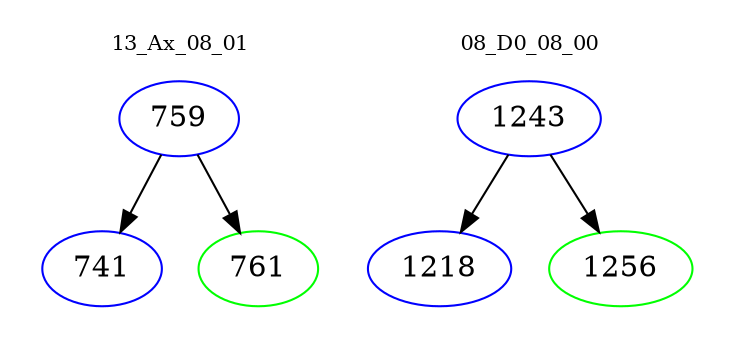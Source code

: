digraph{
subgraph cluster_0 {
color = white
label = "13_Ax_08_01";
fontsize=10;
T0_759 [label="759", color="blue"]
T0_759 -> T0_741 [color="black"]
T0_741 [label="741", color="blue"]
T0_759 -> T0_761 [color="black"]
T0_761 [label="761", color="green"]
}
subgraph cluster_1 {
color = white
label = "08_D0_08_00";
fontsize=10;
T1_1243 [label="1243", color="blue"]
T1_1243 -> T1_1218 [color="black"]
T1_1218 [label="1218", color="blue"]
T1_1243 -> T1_1256 [color="black"]
T1_1256 [label="1256", color="green"]
}
}
